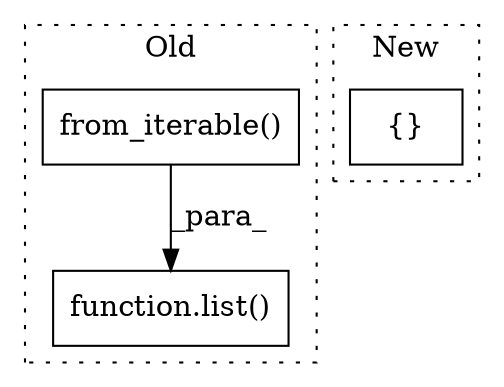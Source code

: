 digraph G {
subgraph cluster0 {
1 [label="from_iterable()" a="75" s="4126,4210" l="20,1" shape="box"];
3 [label="function.list()" a="75" s="4121,4211" l="5,1" shape="box"];
label = "Old";
style="dotted";
}
subgraph cluster1 {
2 [label="{}" a="95" s="905,1007" l="1,1" shape="box"];
label = "New";
style="dotted";
}
1 -> 3 [label="_para_"];
}